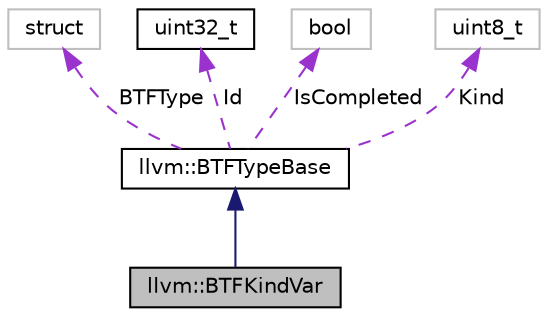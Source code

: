 digraph "llvm::BTFKindVar"
{
 // LATEX_PDF_SIZE
  bgcolor="transparent";
  edge [fontname="Helvetica",fontsize="10",labelfontname="Helvetica",labelfontsize="10"];
  node [fontname="Helvetica",fontsize="10",shape=record];
  Node1 [label="llvm::BTFKindVar",height=0.2,width=0.4,color="black", fillcolor="grey75", style="filled", fontcolor="black",tooltip="Handle variable instances."];
  Node2 -> Node1 [dir="back",color="midnightblue",fontsize="10",style="solid",fontname="Helvetica"];
  Node2 [label="llvm::BTFTypeBase",height=0.2,width=0.4,color="black",URL="$classllvm_1_1BTFTypeBase.html",tooltip="The base class for BTF type generation."];
  Node3 -> Node2 [dir="back",color="darkorchid3",fontsize="10",style="dashed",label=" BTFType" ,fontname="Helvetica"];
  Node3 [label="struct",height=0.2,width=0.4,color="grey75",tooltip=" "];
  Node4 -> Node2 [dir="back",color="darkorchid3",fontsize="10",style="dashed",label=" Id" ,fontname="Helvetica"];
  Node4 [label="uint32_t",height=0.2,width=0.4,color="black",URL="$classuint32__t.html",tooltip=" "];
  Node5 -> Node2 [dir="back",color="darkorchid3",fontsize="10",style="dashed",label=" IsCompleted" ,fontname="Helvetica"];
  Node5 [label="bool",height=0.2,width=0.4,color="grey75",tooltip=" "];
  Node6 -> Node2 [dir="back",color="darkorchid3",fontsize="10",style="dashed",label=" Kind" ,fontname="Helvetica"];
  Node6 [label="uint8_t",height=0.2,width=0.4,color="grey75",tooltip=" "];
}
